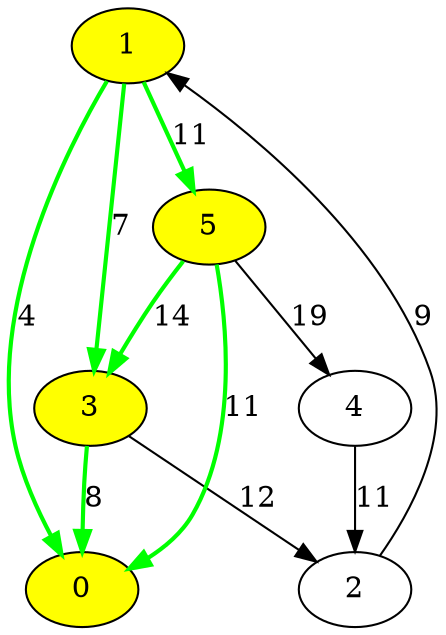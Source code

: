 digraph {
	0 [fillcolor = yellow, style=filled];
	1 [fillcolor = yellow, style=filled];
	2 [xlabel = ""];
	3 [fillcolor = yellow, style=filled];
	4 [xlabel = ""];
	5 [fillcolor = yellow, style=filled];
	1 -> 0[label=4, color=green, penwidth=2.0];
	1 -> 3[label=7, color=green, penwidth=2.0];
	1 -> 5[label=11, color=green, penwidth=2.0];
	2 -> 1[label=9];
	3 -> 0[label=8, color=green, penwidth=2.0];
	3 -> 2[label=12];
	4 -> 2[label=11];
	5 -> 0[label=11, color=green, penwidth=2.0];
	5 -> 3[label=14, color=green, penwidth=2.0];
	5 -> 4[label=19];
}